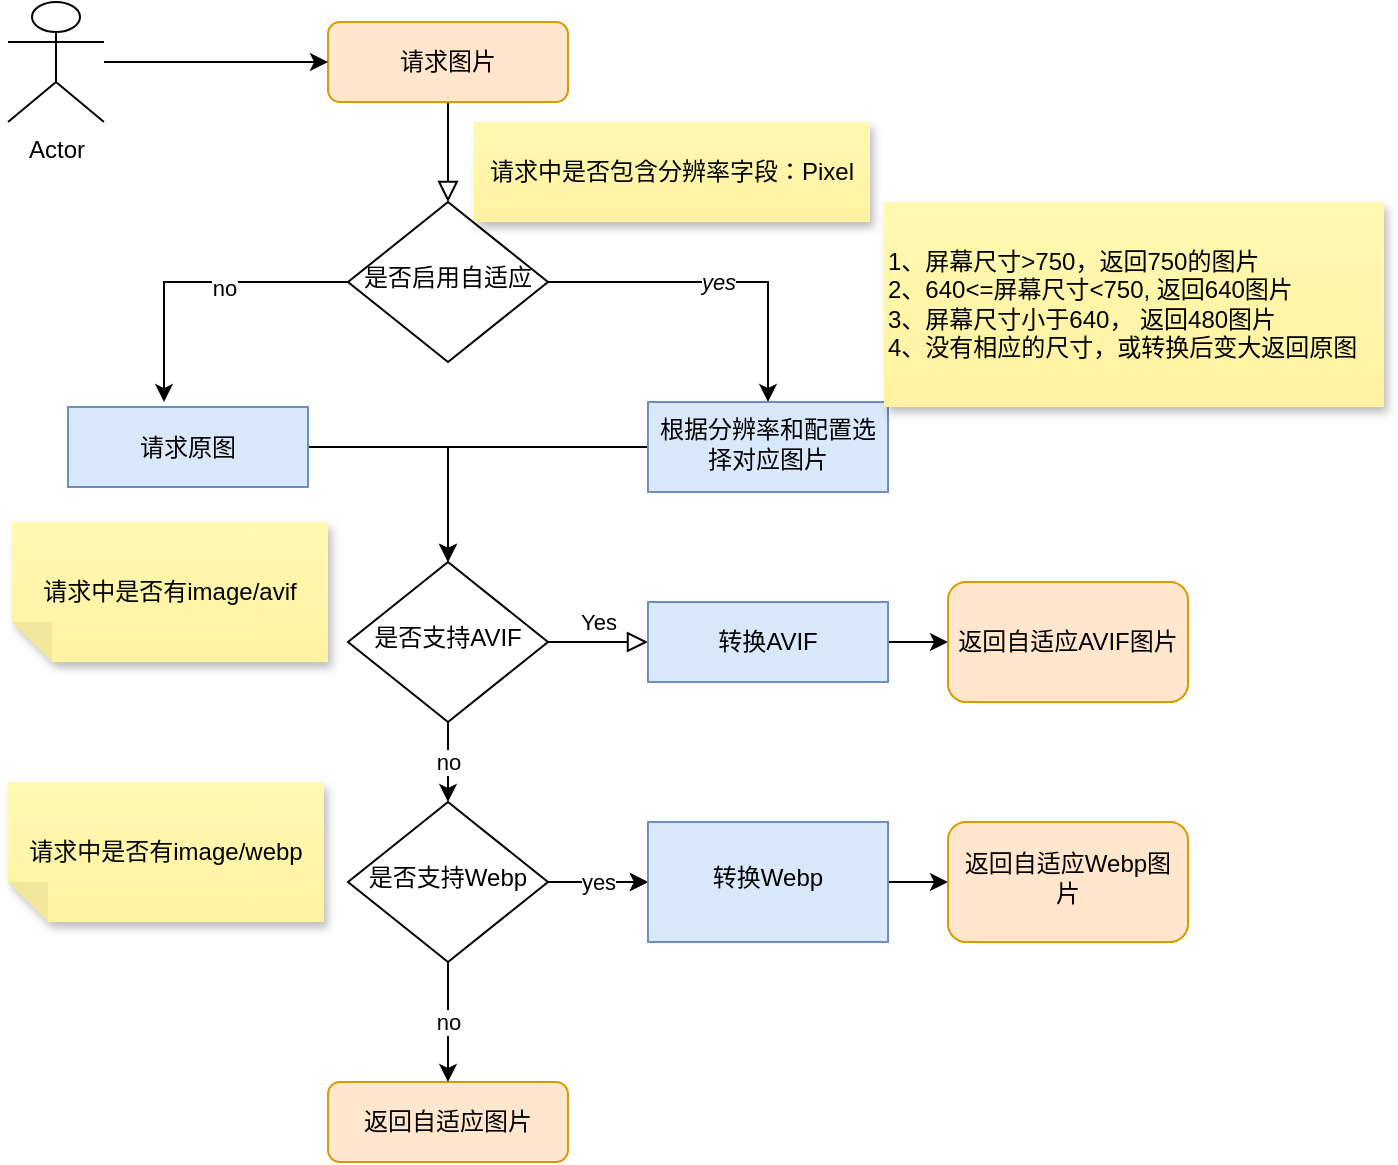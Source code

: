 <mxfile version="21.3.5" type="github">
  <diagram id="C5RBs43oDa-KdzZeNtuy" name="Page-1">
    <mxGraphModel dx="794" dy="438" grid="1" gridSize="10" guides="1" tooltips="1" connect="1" arrows="0" fold="1" page="1" pageScale="1" pageWidth="827" pageHeight="1169" math="0" shadow="0">
      <root>
        <mxCell id="WIyWlLk6GJQsqaUBKTNV-0" />
        <mxCell id="WIyWlLk6GJQsqaUBKTNV-1" parent="WIyWlLk6GJQsqaUBKTNV-0" />
        <mxCell id="y7cVPM1f1cwm2seNDRHx-16" value="" style="rounded=0;html=1;jettySize=auto;orthogonalLoop=1;fontSize=11;endArrow=block;endFill=0;endSize=8;strokeWidth=1;shadow=0;labelBackgroundColor=none;edgeStyle=orthogonalEdgeStyle;" edge="1" parent="WIyWlLk6GJQsqaUBKTNV-1" source="y7cVPM1f1cwm2seNDRHx-17" target="y7cVPM1f1cwm2seNDRHx-20">
          <mxGeometry relative="1" as="geometry" />
        </mxCell>
        <mxCell id="y7cVPM1f1cwm2seNDRHx-17" value="请求图片" style="rounded=1;whiteSpace=wrap;html=1;fontSize=12;glass=0;strokeWidth=1;shadow=0;fillColor=#ffe6cc;strokeColor=#d79b00;" vertex="1" parent="WIyWlLk6GJQsqaUBKTNV-1">
          <mxGeometry x="242" y="80" width="120" height="40" as="geometry" />
        </mxCell>
        <mxCell id="y7cVPM1f1cwm2seNDRHx-19" value="yes" style="edgeStyle=orthogonalEdgeStyle;rounded=0;orthogonalLoop=1;jettySize=auto;html=1;fontStyle=2" edge="1" parent="WIyWlLk6GJQsqaUBKTNV-1" source="y7cVPM1f1cwm2seNDRHx-20" target="y7cVPM1f1cwm2seNDRHx-30">
          <mxGeometry relative="1" as="geometry" />
        </mxCell>
        <mxCell id="y7cVPM1f1cwm2seNDRHx-40" style="edgeStyle=orthogonalEdgeStyle;rounded=0;orthogonalLoop=1;jettySize=auto;html=1;entryX=0.4;entryY=-0.062;entryDx=0;entryDy=0;entryPerimeter=0;" edge="1" parent="WIyWlLk6GJQsqaUBKTNV-1" source="y7cVPM1f1cwm2seNDRHx-20" target="y7cVPM1f1cwm2seNDRHx-22">
          <mxGeometry relative="1" as="geometry" />
        </mxCell>
        <mxCell id="y7cVPM1f1cwm2seNDRHx-41" value="no" style="edgeLabel;html=1;align=center;verticalAlign=middle;resizable=0;points=[];" vertex="1" connectable="0" parent="y7cVPM1f1cwm2seNDRHx-40">
          <mxGeometry x="-0.175" y="3" relative="1" as="geometry">
            <mxPoint as="offset" />
          </mxGeometry>
        </mxCell>
        <mxCell id="y7cVPM1f1cwm2seNDRHx-20" value="是否启用自适应" style="rhombus;whiteSpace=wrap;html=1;shadow=0;fontFamily=Helvetica;fontSize=12;align=center;strokeWidth=1;spacing=6;spacingTop=-4;" vertex="1" parent="WIyWlLk6GJQsqaUBKTNV-1">
          <mxGeometry x="252" y="170" width="100" height="80" as="geometry" />
        </mxCell>
        <mxCell id="y7cVPM1f1cwm2seNDRHx-21" style="edgeStyle=orthogonalEdgeStyle;rounded=0;orthogonalLoop=1;jettySize=auto;html=1;entryX=0.5;entryY=0;entryDx=0;entryDy=0;" edge="1" parent="WIyWlLk6GJQsqaUBKTNV-1" source="y7cVPM1f1cwm2seNDRHx-22" target="y7cVPM1f1cwm2seNDRHx-25">
          <mxGeometry relative="1" as="geometry" />
        </mxCell>
        <mxCell id="y7cVPM1f1cwm2seNDRHx-22" value="请求原图" style="rounded=0;whiteSpace=wrap;html=1;fontSize=12;glass=0;strokeWidth=1;shadow=0;fillColor=#dae8fc;strokeColor=#6c8ebf;" vertex="1" parent="WIyWlLk6GJQsqaUBKTNV-1">
          <mxGeometry x="112" y="272.5" width="120" height="40" as="geometry" />
        </mxCell>
        <mxCell id="y7cVPM1f1cwm2seNDRHx-23" value="Yes" style="edgeStyle=orthogonalEdgeStyle;rounded=0;html=1;jettySize=auto;orthogonalLoop=1;fontSize=11;endArrow=block;endFill=0;endSize=8;strokeWidth=1;shadow=0;labelBackgroundColor=none;" edge="1" parent="WIyWlLk6GJQsqaUBKTNV-1" source="y7cVPM1f1cwm2seNDRHx-25" target="y7cVPM1f1cwm2seNDRHx-28">
          <mxGeometry y="10" relative="1" as="geometry">
            <mxPoint as="offset" />
          </mxGeometry>
        </mxCell>
        <mxCell id="y7cVPM1f1cwm2seNDRHx-24" value="no" style="edgeStyle=orthogonalEdgeStyle;rounded=0;orthogonalLoop=1;jettySize=auto;html=1;" edge="1" parent="WIyWlLk6GJQsqaUBKTNV-1" source="y7cVPM1f1cwm2seNDRHx-25" target="y7cVPM1f1cwm2seNDRHx-34">
          <mxGeometry relative="1" as="geometry" />
        </mxCell>
        <mxCell id="y7cVPM1f1cwm2seNDRHx-25" value="是否支持AVIF" style="rhombus;whiteSpace=wrap;html=1;shadow=0;fontFamily=Helvetica;fontSize=12;align=center;strokeWidth=1;spacing=6;spacingTop=-4;" vertex="1" parent="WIyWlLk6GJQsqaUBKTNV-1">
          <mxGeometry x="252" y="350" width="100" height="80" as="geometry" />
        </mxCell>
        <mxCell id="y7cVPM1f1cwm2seNDRHx-26" value="返回自适应图片" style="rounded=1;whiteSpace=wrap;html=1;fontSize=12;glass=0;strokeWidth=1;shadow=0;fillColor=#ffe6cc;strokeColor=#d79b00;" vertex="1" parent="WIyWlLk6GJQsqaUBKTNV-1">
          <mxGeometry x="242" y="610" width="120" height="40" as="geometry" />
        </mxCell>
        <mxCell id="y7cVPM1f1cwm2seNDRHx-27" value="" style="edgeStyle=orthogonalEdgeStyle;rounded=0;orthogonalLoop=1;jettySize=auto;html=1;" edge="1" parent="WIyWlLk6GJQsqaUBKTNV-1" source="y7cVPM1f1cwm2seNDRHx-28" target="y7cVPM1f1cwm2seNDRHx-31">
          <mxGeometry relative="1" as="geometry" />
        </mxCell>
        <mxCell id="y7cVPM1f1cwm2seNDRHx-28" value="转换AVIF" style="rounded=0;whiteSpace=wrap;html=1;fontSize=12;glass=0;strokeWidth=1;shadow=0;fillColor=#dae8fc;strokeColor=#6c8ebf;" vertex="1" parent="WIyWlLk6GJQsqaUBKTNV-1">
          <mxGeometry x="402" y="370" width="120" height="40" as="geometry" />
        </mxCell>
        <mxCell id="y7cVPM1f1cwm2seNDRHx-29" style="edgeStyle=orthogonalEdgeStyle;rounded=0;orthogonalLoop=1;jettySize=auto;html=1;entryX=0.5;entryY=0;entryDx=0;entryDy=0;" edge="1" parent="WIyWlLk6GJQsqaUBKTNV-1" source="y7cVPM1f1cwm2seNDRHx-30" target="y7cVPM1f1cwm2seNDRHx-25">
          <mxGeometry relative="1" as="geometry" />
        </mxCell>
        <mxCell id="y7cVPM1f1cwm2seNDRHx-30" value="根据分辨率和配置选择对应图片" style="whiteSpace=wrap;html=1;shadow=0;strokeWidth=1;spacing=6;spacingTop=-4;rounded=0;fillStyle=auto;fillColor=#dae8fc;strokeColor=#6c8ebf;movable=1;resizable=1;rotatable=1;deletable=1;editable=1;locked=0;connectable=1;" vertex="1" parent="WIyWlLk6GJQsqaUBKTNV-1">
          <mxGeometry x="402" y="270" width="120" height="45" as="geometry" />
        </mxCell>
        <mxCell id="y7cVPM1f1cwm2seNDRHx-31" value="返回自适应AVIF图片" style="whiteSpace=wrap;html=1;rounded=1;glass=0;strokeWidth=1;shadow=0;fillColor=#ffe6cc;strokeColor=#d79b00;" vertex="1" parent="WIyWlLk6GJQsqaUBKTNV-1">
          <mxGeometry x="552" y="360" width="120" height="60" as="geometry" />
        </mxCell>
        <mxCell id="y7cVPM1f1cwm2seNDRHx-32" value="" style="edgeStyle=orthogonalEdgeStyle;rounded=0;orthogonalLoop=1;jettySize=auto;html=1;" edge="1" parent="WIyWlLk6GJQsqaUBKTNV-1" source="y7cVPM1f1cwm2seNDRHx-34" target="y7cVPM1f1cwm2seNDRHx-36">
          <mxGeometry relative="1" as="geometry" />
        </mxCell>
        <mxCell id="y7cVPM1f1cwm2seNDRHx-33" value="no" style="edgeStyle=orthogonalEdgeStyle;rounded=0;orthogonalLoop=1;jettySize=auto;html=1;entryX=0.5;entryY=0;entryDx=0;entryDy=0;" edge="1" parent="WIyWlLk6GJQsqaUBKTNV-1" source="y7cVPM1f1cwm2seNDRHx-34" target="y7cVPM1f1cwm2seNDRHx-26">
          <mxGeometry relative="1" as="geometry" />
        </mxCell>
        <mxCell id="y7cVPM1f1cwm2seNDRHx-42" value="yes" style="edgeStyle=orthogonalEdgeStyle;rounded=0;orthogonalLoop=1;jettySize=auto;html=1;" edge="1" parent="WIyWlLk6GJQsqaUBKTNV-1" source="y7cVPM1f1cwm2seNDRHx-34" target="y7cVPM1f1cwm2seNDRHx-36">
          <mxGeometry relative="1" as="geometry" />
        </mxCell>
        <mxCell id="y7cVPM1f1cwm2seNDRHx-34" value="是否支持Webp" style="rhombus;whiteSpace=wrap;html=1;shadow=0;fontFamily=Helvetica;fontSize=12;align=center;strokeWidth=1;spacing=6;spacingTop=-4;" vertex="1" parent="WIyWlLk6GJQsqaUBKTNV-1">
          <mxGeometry x="252" y="470" width="100" height="80" as="geometry" />
        </mxCell>
        <mxCell id="y7cVPM1f1cwm2seNDRHx-35" value="" style="edgeStyle=orthogonalEdgeStyle;rounded=0;orthogonalLoop=1;jettySize=auto;html=1;" edge="1" parent="WIyWlLk6GJQsqaUBKTNV-1" source="y7cVPM1f1cwm2seNDRHx-36" target="y7cVPM1f1cwm2seNDRHx-37">
          <mxGeometry relative="1" as="geometry" />
        </mxCell>
        <mxCell id="y7cVPM1f1cwm2seNDRHx-36" value="转换Webp" style="whiteSpace=wrap;html=1;shadow=0;strokeWidth=1;spacing=6;spacingTop=-4;fillColor=#dae8fc;strokeColor=#6c8ebf;" vertex="1" parent="WIyWlLk6GJQsqaUBKTNV-1">
          <mxGeometry x="402" y="480" width="120" height="60" as="geometry" />
        </mxCell>
        <mxCell id="y7cVPM1f1cwm2seNDRHx-37" value="返回自适应Webp图片" style="whiteSpace=wrap;html=1;shadow=0;strokeWidth=1;spacing=6;spacingTop=-4;rounded=1;fillColor=#ffe6cc;strokeColor=#d79b00;" vertex="1" parent="WIyWlLk6GJQsqaUBKTNV-1">
          <mxGeometry x="552" y="480" width="120" height="60" as="geometry" />
        </mxCell>
        <mxCell id="y7cVPM1f1cwm2seNDRHx-44" style="edgeStyle=orthogonalEdgeStyle;rounded=0;orthogonalLoop=1;jettySize=auto;html=1;entryX=0;entryY=0.5;entryDx=0;entryDy=0;" edge="1" parent="WIyWlLk6GJQsqaUBKTNV-1" source="y7cVPM1f1cwm2seNDRHx-43" target="y7cVPM1f1cwm2seNDRHx-17">
          <mxGeometry relative="1" as="geometry" />
        </mxCell>
        <mxCell id="y7cVPM1f1cwm2seNDRHx-43" value="Actor" style="shape=umlActor;verticalLabelPosition=bottom;verticalAlign=top;html=1;outlineConnect=0;" vertex="1" parent="WIyWlLk6GJQsqaUBKTNV-1">
          <mxGeometry x="82" y="70" width="48" height="60" as="geometry" />
        </mxCell>
        <mxCell id="y7cVPM1f1cwm2seNDRHx-48" value="请求中是否包含分辨率字段：Pixel" style="shape=note;whiteSpace=wrap;html=1;backgroundOutline=1;fontColor=#000000;darkOpacity=0.05;fillColor=#FFF9B2;strokeColor=none;fillStyle=solid;direction=west;gradientDirection=north;gradientColor=#FFF2A1;shadow=1;size=0;pointerEvents=1;" vertex="1" parent="WIyWlLk6GJQsqaUBKTNV-1">
          <mxGeometry x="315" y="130" width="198" height="50" as="geometry" />
        </mxCell>
        <mxCell id="y7cVPM1f1cwm2seNDRHx-49" value="1、屏幕尺寸&amp;gt;750，返回750的图片&lt;br&gt;2、640&amp;lt;=屏幕尺寸&amp;lt;750, 返回640图片&lt;br&gt;3、屏幕尺寸小于640， 返回480图片&lt;br&gt;4、没有相应的尺寸，或转换后变大返回原图" style="shape=note;whiteSpace=wrap;html=1;backgroundOutline=1;fontColor=#000000;darkOpacity=0.05;fillColor=#FFF9B2;strokeColor=none;fillStyle=solid;direction=west;gradientDirection=north;gradientColor=#FFF2A1;shadow=1;size=0;pointerEvents=1;align=left;" vertex="1" parent="WIyWlLk6GJQsqaUBKTNV-1">
          <mxGeometry x="520" y="170" width="250" height="102.5" as="geometry" />
        </mxCell>
        <mxCell id="y7cVPM1f1cwm2seNDRHx-50" value="请求中是否有image/avif" style="shape=note;whiteSpace=wrap;html=1;backgroundOutline=1;fontColor=#000000;darkOpacity=0.05;fillColor=#FFF9B2;strokeColor=none;fillStyle=solid;direction=west;gradientDirection=north;gradientColor=#FFF2A1;shadow=1;size=20;pointerEvents=1;" vertex="1" parent="WIyWlLk6GJQsqaUBKTNV-1">
          <mxGeometry x="84" y="330" width="158" height="70" as="geometry" />
        </mxCell>
        <mxCell id="y7cVPM1f1cwm2seNDRHx-52" value="请求中是否有image/webp" style="shape=note;whiteSpace=wrap;html=1;backgroundOutline=1;fontColor=#000000;darkOpacity=0.05;fillColor=#FFF9B2;strokeColor=none;fillStyle=solid;direction=west;gradientDirection=north;gradientColor=#FFF2A1;shadow=1;size=20;pointerEvents=1;" vertex="1" parent="WIyWlLk6GJQsqaUBKTNV-1">
          <mxGeometry x="82" y="460" width="158" height="70" as="geometry" />
        </mxCell>
      </root>
    </mxGraphModel>
  </diagram>
</mxfile>

